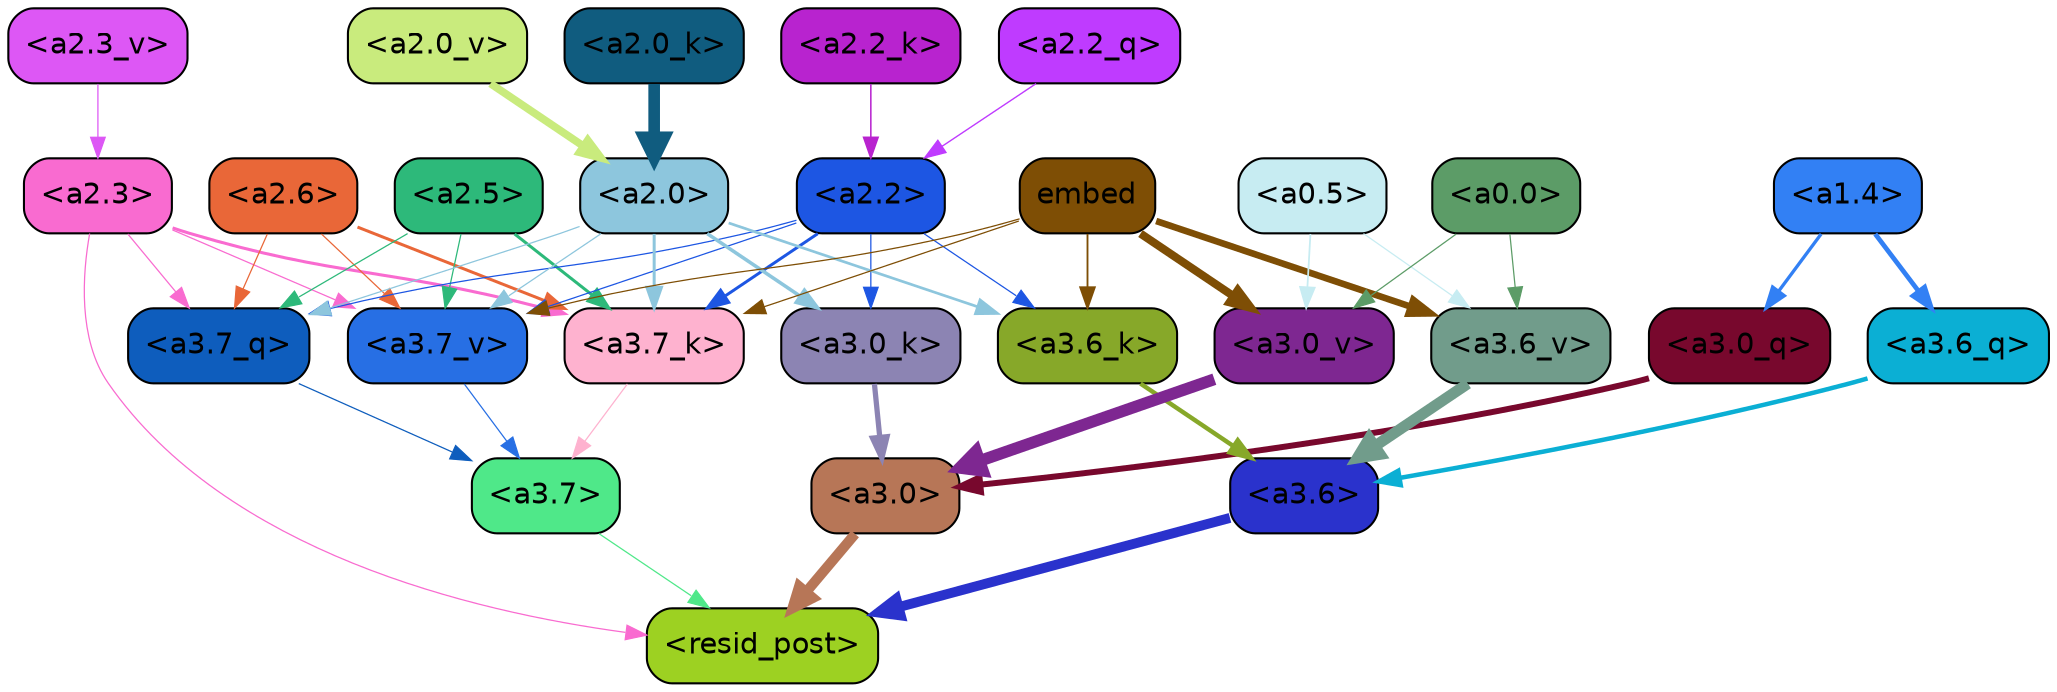 strict digraph "" {
	graph [bgcolor=transparent,
		layout=dot,
		overlap=false,
		splines=true
	];
	"<a3.7>"	[color=black,
		fillcolor="#4fe889",
		fontname=Helvetica,
		shape=box,
		style="filled, rounded"];
	"<resid_post>"	[color=black,
		fillcolor="#9dd122",
		fontname=Helvetica,
		shape=box,
		style="filled, rounded"];
	"<a3.7>" -> "<resid_post>"	[color="#4fe889",
		penwidth=0.6];
	"<a3.6>"	[color=black,
		fillcolor="#2a32cc",
		fontname=Helvetica,
		shape=box,
		style="filled, rounded"];
	"<a3.6>" -> "<resid_post>"	[color="#2a32cc",
		penwidth=4.746312499046326];
	"<a3.0>"	[color=black,
		fillcolor="#b77657",
		fontname=Helvetica,
		shape=box,
		style="filled, rounded"];
	"<a3.0>" -> "<resid_post>"	[color="#b77657",
		penwidth=4.896343111991882];
	"<a2.3>"	[color=black,
		fillcolor="#f96bd0",
		fontname=Helvetica,
		shape=box,
		style="filled, rounded"];
	"<a2.3>" -> "<resid_post>"	[color="#f96bd0",
		penwidth=0.6];
	"<a3.7_q>"	[color=black,
		fillcolor="#0e5dbd",
		fontname=Helvetica,
		shape=box,
		style="filled, rounded"];
	"<a2.3>" -> "<a3.7_q>"	[color="#f96bd0",
		penwidth=0.6];
	"<a3.7_k>"	[color=black,
		fillcolor="#feb2cf",
		fontname=Helvetica,
		shape=box,
		style="filled, rounded"];
	"<a2.3>" -> "<a3.7_k>"	[color="#f96bd0",
		penwidth=1.467104621231556];
	"<a3.7_v>"	[color=black,
		fillcolor="#276fe4",
		fontname=Helvetica,
		shape=box,
		style="filled, rounded"];
	"<a2.3>" -> "<a3.7_v>"	[color="#f96bd0",
		penwidth=0.6];
	"<a3.7_q>" -> "<a3.7>"	[color="#0e5dbd",
		penwidth=0.6];
	"<a3.6_q>"	[color=black,
		fillcolor="#0bafd4",
		fontname=Helvetica,
		shape=box,
		style="filled, rounded"];
	"<a3.6_q>" -> "<a3.6>"	[color="#0bafd4",
		penwidth=2.160832464694977];
	"<a3.0_q>"	[color=black,
		fillcolor="#78082d",
		fontname=Helvetica,
		shape=box,
		style="filled, rounded"];
	"<a3.0_q>" -> "<a3.0>"	[color="#78082d",
		penwidth=2.870753765106201];
	"<a3.7_k>" -> "<a3.7>"	[color="#feb2cf",
		penwidth=0.6];
	"<a3.6_k>"	[color=black,
		fillcolor="#87a829",
		fontname=Helvetica,
		shape=box,
		style="filled, rounded"];
	"<a3.6_k>" -> "<a3.6>"	[color="#87a829",
		penwidth=2.13908451795578];
	"<a3.0_k>"	[color=black,
		fillcolor="#8c84b3",
		fontname=Helvetica,
		shape=box,
		style="filled, rounded"];
	"<a3.0_k>" -> "<a3.0>"	[color="#8c84b3",
		penwidth=2.520303964614868];
	"<a3.7_v>" -> "<a3.7>"	[color="#276fe4",
		penwidth=0.6];
	"<a3.6_v>"	[color=black,
		fillcolor="#719c8b",
		fontname=Helvetica,
		shape=box,
		style="filled, rounded"];
	"<a3.6_v>" -> "<a3.6>"	[color="#719c8b",
		penwidth=5.297133803367615];
	"<a3.0_v>"	[color=black,
		fillcolor="#7e2791",
		fontname=Helvetica,
		shape=box,
		style="filled, rounded"];
	"<a3.0_v>" -> "<a3.0>"	[color="#7e2791",
		penwidth=5.680712580680847];
	"<a2.6>"	[color=black,
		fillcolor="#e96738",
		fontname=Helvetica,
		shape=box,
		style="filled, rounded"];
	"<a2.6>" -> "<a3.7_q>"	[color="#e96738",
		penwidth=0.6];
	"<a2.6>" -> "<a3.7_k>"	[color="#e96738",
		penwidth=1.4453159049153328];
	"<a2.6>" -> "<a3.7_v>"	[color="#e96738",
		penwidth=0.6];
	"<a2.5>"	[color=black,
		fillcolor="#2db97a",
		fontname=Helvetica,
		shape=box,
		style="filled, rounded"];
	"<a2.5>" -> "<a3.7_q>"	[color="#2db97a",
		penwidth=0.6];
	"<a2.5>" -> "<a3.7_k>"	[color="#2db97a",
		penwidth=1.4526091292500496];
	"<a2.5>" -> "<a3.7_v>"	[color="#2db97a",
		penwidth=0.6];
	"<a2.2>"	[color=black,
		fillcolor="#1d56e3",
		fontname=Helvetica,
		shape=box,
		style="filled, rounded"];
	"<a2.2>" -> "<a3.7_q>"	[color="#1d56e3",
		penwidth=0.6];
	"<a2.2>" -> "<a3.7_k>"	[color="#1d56e3",
		penwidth=1.4310357049107552];
	"<a2.2>" -> "<a3.6_k>"	[color="#1d56e3",
		penwidth=0.6];
	"<a2.2>" -> "<a3.0_k>"	[color="#1d56e3",
		penwidth=0.6];
	"<a2.2>" -> "<a3.7_v>"	[color="#1d56e3",
		penwidth=0.6];
	"<a2.0>"	[color=black,
		fillcolor="#8dc6dd",
		fontname=Helvetica,
		shape=box,
		style="filled, rounded"];
	"<a2.0>" -> "<a3.7_q>"	[color="#8dc6dd",
		penwidth=0.6];
	"<a2.0>" -> "<a3.7_k>"	[color="#8dc6dd",
		penwidth=1.4314699843525887];
	"<a2.0>" -> "<a3.6_k>"	[color="#8dc6dd",
		penwidth=1.2950235605239868];
	"<a2.0>" -> "<a3.0_k>"	[color="#8dc6dd",
		penwidth=1.712992787361145];
	"<a2.0>" -> "<a3.7_v>"	[color="#8dc6dd",
		penwidth=0.6];
	"<a1.4>"	[color=black,
		fillcolor="#3280f4",
		fontname=Helvetica,
		shape=box,
		style="filled, rounded"];
	"<a1.4>" -> "<a3.6_q>"	[color="#3280f4",
		penwidth=2.2719132900238037];
	"<a1.4>" -> "<a3.0_q>"	[color="#3280f4",
		penwidth=1.5932877659797668];
	embed	[color=black,
		fillcolor="#7e4e05",
		fontname=Helvetica,
		shape=box,
		style="filled, rounded"];
	embed -> "<a3.7_k>"	[color="#7e4e05",
		penwidth=0.6];
	embed -> "<a3.6_k>"	[color="#7e4e05",
		penwidth=0.891706109046936];
	embed -> "<a3.7_v>"	[color="#7e4e05",
		penwidth=0.6];
	embed -> "<a3.6_v>"	[color="#7e4e05",
		penwidth=3.1766927242279053];
	embed -> "<a3.0_v>"	[color="#7e4e05",
		penwidth=3.9005755856633186];
	"<a0.5>"	[color=black,
		fillcolor="#c7ecf2",
		fontname=Helvetica,
		shape=box,
		style="filled, rounded"];
	"<a0.5>" -> "<a3.6_v>"	[color="#c7ecf2",
		penwidth=0.6];
	"<a0.5>" -> "<a3.0_v>"	[color="#c7ecf2",
		penwidth=0.8493617177009583];
	"<a0.0>"	[color=black,
		fillcolor="#5c9c67",
		fontname=Helvetica,
		shape=box,
		style="filled, rounded"];
	"<a0.0>" -> "<a3.6_v>"	[color="#5c9c67",
		penwidth=0.6];
	"<a0.0>" -> "<a3.0_v>"	[color="#5c9c67",
		penwidth=0.6];
	"<a2.2_q>"	[color=black,
		fillcolor="#bf3bff",
		fontname=Helvetica,
		shape=box,
		style="filled, rounded"];
	"<a2.2_q>" -> "<a2.2>"	[color="#bf3bff",
		penwidth=0.6677633281797171];
	"<a2.2_k>"	[color=black,
		fillcolor="#b823cf",
		fontname=Helvetica,
		shape=box,
		style="filled, rounded"];
	"<a2.2_k>" -> "<a2.2>"	[color="#b823cf",
		penwidth=0.7399393804371357];
	"<a2.0_k>"	[color=black,
		fillcolor="#105c7f",
		fontname=Helvetica,
		shape=box,
		style="filled, rounded"];
	"<a2.0_k>" -> "<a2.0>"	[color="#105c7f",
		penwidth=5.5817058570683];
	"<a2.3_v>"	[color=black,
		fillcolor="#dd57f5",
		fontname=Helvetica,
		shape=box,
		style="filled, rounded"];
	"<a2.3_v>" -> "<a2.3>"	[color="#dd57f5",
		penwidth=0.6];
	"<a2.0_v>"	[color=black,
		fillcolor="#c9eb7d",
		fontname=Helvetica,
		shape=box,
		style="filled, rounded"];
	"<a2.0_v>" -> "<a2.0>"	[color="#c9eb7d",
		penwidth=3.7102378383278847];
}
